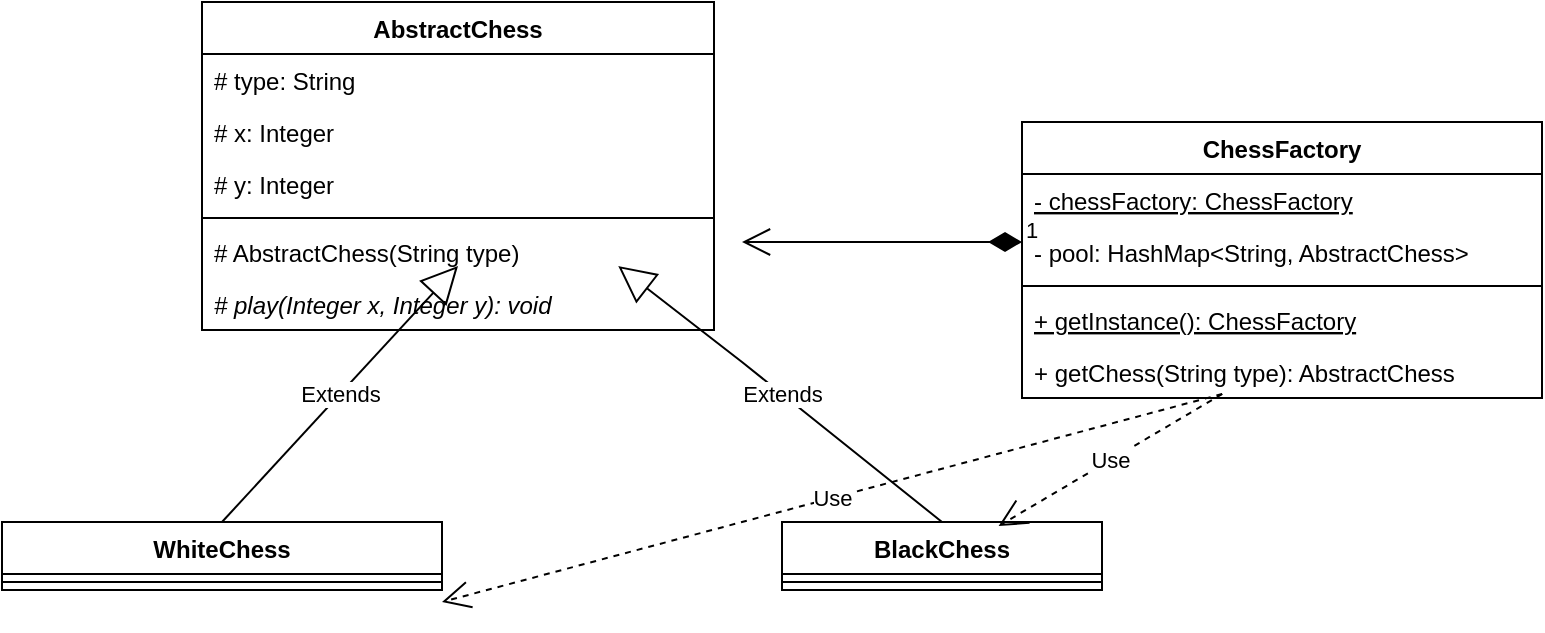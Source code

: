 <mxfile version="20.3.0" type="device"><diagram id="M9dR-rMpBUfoMaKEK7_7" name="第 1 页"><mxGraphModel dx="976" dy="689" grid="1" gridSize="10" guides="1" tooltips="1" connect="1" arrows="1" fold="1" page="1" pageScale="1" pageWidth="827" pageHeight="1169" math="0" shadow="0"><root><mxCell id="0"/><mxCell id="1" parent="0"/><mxCell id="V43O54d4tWL3Hno7iDLN-10" value="AbstractChess" style="swimlane;fontStyle=1;align=center;verticalAlign=top;childLayout=stackLayout;horizontal=1;startSize=26;horizontalStack=0;resizeParent=1;resizeParentMax=0;resizeLast=0;collapsible=1;marginBottom=0;" parent="1" vertex="1"><mxGeometry x="140" y="50" width="256" height="164" as="geometry"/></mxCell><mxCell id="V43O54d4tWL3Hno7iDLN-11" value="# type: String" style="text;strokeColor=none;fillColor=none;align=left;verticalAlign=top;spacingLeft=4;spacingRight=4;overflow=hidden;rotatable=0;points=[[0,0.5],[1,0.5]];portConstraint=eastwest;" parent="V43O54d4tWL3Hno7iDLN-10" vertex="1"><mxGeometry y="26" width="256" height="26" as="geometry"/></mxCell><mxCell id="V43O54d4tWL3Hno7iDLN-49" value="# x: Integer" style="text;strokeColor=none;fillColor=none;align=left;verticalAlign=top;spacingLeft=4;spacingRight=4;overflow=hidden;rotatable=0;points=[[0,0.5],[1,0.5]];portConstraint=eastwest;" parent="V43O54d4tWL3Hno7iDLN-10" vertex="1"><mxGeometry y="52" width="256" height="26" as="geometry"/></mxCell><mxCell id="V43O54d4tWL3Hno7iDLN-48" value="# y: Integer" style="text;strokeColor=none;fillColor=none;align=left;verticalAlign=top;spacingLeft=4;spacingRight=4;overflow=hidden;rotatable=0;points=[[0,0.5],[1,0.5]];portConstraint=eastwest;" parent="V43O54d4tWL3Hno7iDLN-10" vertex="1"><mxGeometry y="78" width="256" height="26" as="geometry"/></mxCell><mxCell id="V43O54d4tWL3Hno7iDLN-12" value="" style="line;strokeWidth=1;fillColor=none;align=left;verticalAlign=middle;spacingTop=-1;spacingLeft=3;spacingRight=3;rotatable=0;labelPosition=right;points=[];portConstraint=eastwest;strokeColor=inherit;" parent="V43O54d4tWL3Hno7iDLN-10" vertex="1"><mxGeometry y="104" width="256" height="8" as="geometry"/></mxCell><mxCell id="V43O54d4tWL3Hno7iDLN-13" value="# AbstractChess(String type)" style="text;strokeColor=none;fillColor=none;align=left;verticalAlign=top;spacingLeft=4;spacingRight=4;overflow=hidden;rotatable=0;points=[[0,0.5],[1,0.5]];portConstraint=eastwest;" parent="V43O54d4tWL3Hno7iDLN-10" vertex="1"><mxGeometry y="112" width="256" height="26" as="geometry"/></mxCell><mxCell id="V43O54d4tWL3Hno7iDLN-53" value="# play(Integer x, Integer y): void" style="text;strokeColor=none;fillColor=none;align=left;verticalAlign=top;spacingLeft=4;spacingRight=4;overflow=hidden;rotatable=0;points=[[0,0.5],[1,0.5]];portConstraint=eastwest;fontStyle=2" parent="V43O54d4tWL3Hno7iDLN-10" vertex="1"><mxGeometry y="138" width="256" height="26" as="geometry"/></mxCell><mxCell id="V43O54d4tWL3Hno7iDLN-14" value="WhiteChess" style="swimlane;fontStyle=1;align=center;verticalAlign=top;childLayout=stackLayout;horizontal=1;startSize=26;horizontalStack=0;resizeParent=1;resizeParentMax=0;resizeLast=0;collapsible=1;marginBottom=0;" parent="1" vertex="1"><mxGeometry x="40" y="310" width="220" height="34" as="geometry"/></mxCell><mxCell id="V43O54d4tWL3Hno7iDLN-16" value="" style="line;strokeWidth=1;fillColor=none;align=left;verticalAlign=middle;spacingTop=-1;spacingLeft=3;spacingRight=3;rotatable=0;labelPosition=right;points=[];portConstraint=eastwest;strokeColor=inherit;" parent="V43O54d4tWL3Hno7iDLN-14" vertex="1"><mxGeometry y="26" width="220" height="8" as="geometry"/></mxCell><mxCell id="V43O54d4tWL3Hno7iDLN-18" value="BlackChess" style="swimlane;fontStyle=1;align=center;verticalAlign=top;childLayout=stackLayout;horizontal=1;startSize=26;horizontalStack=0;resizeParent=1;resizeParentMax=0;resizeLast=0;collapsible=1;marginBottom=0;" parent="1" vertex="1"><mxGeometry x="430" y="310" width="160" height="34" as="geometry"/></mxCell><mxCell id="V43O54d4tWL3Hno7iDLN-20" value="" style="line;strokeWidth=1;fillColor=none;align=left;verticalAlign=middle;spacingTop=-1;spacingLeft=3;spacingRight=3;rotatable=0;labelPosition=right;points=[];portConstraint=eastwest;strokeColor=inherit;" parent="V43O54d4tWL3Hno7iDLN-18" vertex="1"><mxGeometry y="26" width="160" height="8" as="geometry"/></mxCell><mxCell id="V43O54d4tWL3Hno7iDLN-22" value="ChessFactory" style="swimlane;fontStyle=1;align=center;verticalAlign=top;childLayout=stackLayout;horizontal=1;startSize=26;horizontalStack=0;resizeParent=1;resizeParentMax=0;resizeLast=0;collapsible=1;marginBottom=0;" parent="1" vertex="1"><mxGeometry x="550" y="110" width="260" height="138" as="geometry"/></mxCell><mxCell id="V43O54d4tWL3Hno7iDLN-23" value="- chessFactory: ChessFactory" style="text;strokeColor=none;fillColor=none;align=left;verticalAlign=top;spacingLeft=4;spacingRight=4;overflow=hidden;rotatable=0;points=[[0,0.5],[1,0.5]];portConstraint=eastwest;fontStyle=4" parent="V43O54d4tWL3Hno7iDLN-22" vertex="1"><mxGeometry y="26" width="260" height="26" as="geometry"/></mxCell><mxCell id="V43O54d4tWL3Hno7iDLN-43" value="- pool: HashMap&lt;String, AbstractChess&gt;" style="text;strokeColor=none;fillColor=none;align=left;verticalAlign=top;spacingLeft=4;spacingRight=4;overflow=hidden;rotatable=0;points=[[0,0.5],[1,0.5]];portConstraint=eastwest;" parent="V43O54d4tWL3Hno7iDLN-22" vertex="1"><mxGeometry y="52" width="260" height="26" as="geometry"/></mxCell><mxCell id="V43O54d4tWL3Hno7iDLN-24" value="" style="line;strokeWidth=1;fillColor=none;align=left;verticalAlign=middle;spacingTop=-1;spacingLeft=3;spacingRight=3;rotatable=0;labelPosition=right;points=[];portConstraint=eastwest;strokeColor=inherit;" parent="V43O54d4tWL3Hno7iDLN-22" vertex="1"><mxGeometry y="78" width="260" height="8" as="geometry"/></mxCell><mxCell id="Zbi19fZHDrJB3CuB-JLV-2" value="+ getInstance(): ChessFactory" style="text;strokeColor=none;fillColor=none;align=left;verticalAlign=top;spacingLeft=4;spacingRight=4;overflow=hidden;rotatable=0;points=[[0,0.5],[1,0.5]];portConstraint=eastwest;fontStyle=4" vertex="1" parent="V43O54d4tWL3Hno7iDLN-22"><mxGeometry y="86" width="260" height="26" as="geometry"/></mxCell><mxCell id="V43O54d4tWL3Hno7iDLN-25" value="+ getChess(String type): AbstractChess " style="text;strokeColor=none;fillColor=none;align=left;verticalAlign=top;spacingLeft=4;spacingRight=4;overflow=hidden;rotatable=0;points=[[0,0.5],[1,0.5]];portConstraint=eastwest;" parent="V43O54d4tWL3Hno7iDLN-22" vertex="1"><mxGeometry y="112" width="260" height="26" as="geometry"/></mxCell><mxCell id="V43O54d4tWL3Hno7iDLN-32" value="Extends" style="endArrow=block;endSize=16;endFill=0;html=1;rounded=0;exitX=0.5;exitY=0;exitDx=0;exitDy=0;exitPerimeter=0;entryX=0.5;entryY=0.769;entryDx=0;entryDy=0;entryPerimeter=0;" parent="1" source="V43O54d4tWL3Hno7iDLN-14" target="V43O54d4tWL3Hno7iDLN-13" edge="1"><mxGeometry width="160" relative="1" as="geometry"><mxPoint x="170" y="220" as="sourcePoint"/><mxPoint x="330" y="220" as="targetPoint"/></mxGeometry></mxCell><mxCell id="V43O54d4tWL3Hno7iDLN-38" value="Extends" style="endArrow=block;endSize=16;endFill=0;html=1;rounded=0;exitX=0.5;exitY=0;exitDx=0;exitDy=0;entryX=0.813;entryY=0.769;entryDx=0;entryDy=0;entryPerimeter=0;" parent="1" source="V43O54d4tWL3Hno7iDLN-18" target="V43O54d4tWL3Hno7iDLN-13" edge="1"><mxGeometry width="160" relative="1" as="geometry"><mxPoint x="190" y="260" as="sourcePoint"/><mxPoint x="310" y="189.994" as="targetPoint"/><Array as="points"><mxPoint x="410" y="230"/></Array></mxGeometry></mxCell><mxCell id="V43O54d4tWL3Hno7iDLN-45" value="1" style="endArrow=open;html=1;endSize=12;startArrow=diamondThin;startSize=14;startFill=1;edgeStyle=orthogonalEdgeStyle;align=left;verticalAlign=bottom;rounded=0;exitX=0;exitY=0.308;exitDx=0;exitDy=0;exitPerimeter=0;" parent="1" source="V43O54d4tWL3Hno7iDLN-43" edge="1"><mxGeometry x="-1" y="3" relative="1" as="geometry"><mxPoint x="360" y="240" as="sourcePoint"/><mxPoint x="410" y="170" as="targetPoint"/></mxGeometry></mxCell><mxCell id="V43O54d4tWL3Hno7iDLN-46" value="Use" style="endArrow=open;endSize=12;dashed=1;html=1;rounded=0;exitX=0.385;exitY=0.923;exitDx=0;exitDy=0;exitPerimeter=0;entryX=0.677;entryY=0.059;entryDx=0;entryDy=0;entryPerimeter=0;" parent="1" source="V43O54d4tWL3Hno7iDLN-25" target="V43O54d4tWL3Hno7iDLN-18" edge="1"><mxGeometry width="160" relative="1" as="geometry"><mxPoint x="630" y="230" as="sourcePoint"/><mxPoint x="520.08" y="290.004" as="targetPoint"/></mxGeometry></mxCell><mxCell id="V43O54d4tWL3Hno7iDLN-47" value="Use" style="endArrow=open;endSize=12;dashed=1;html=1;rounded=0;exitX=0.385;exitY=0.923;exitDx=0;exitDy=0;exitPerimeter=0;" parent="1" source="V43O54d4tWL3Hno7iDLN-25" edge="1"><mxGeometry width="160" relative="1" as="geometry"><mxPoint x="650.1" y="219.998" as="sourcePoint"/><mxPoint x="260" y="350" as="targetPoint"/><Array as="points"/></mxGeometry></mxCell></root></mxGraphModel></diagram></mxfile>